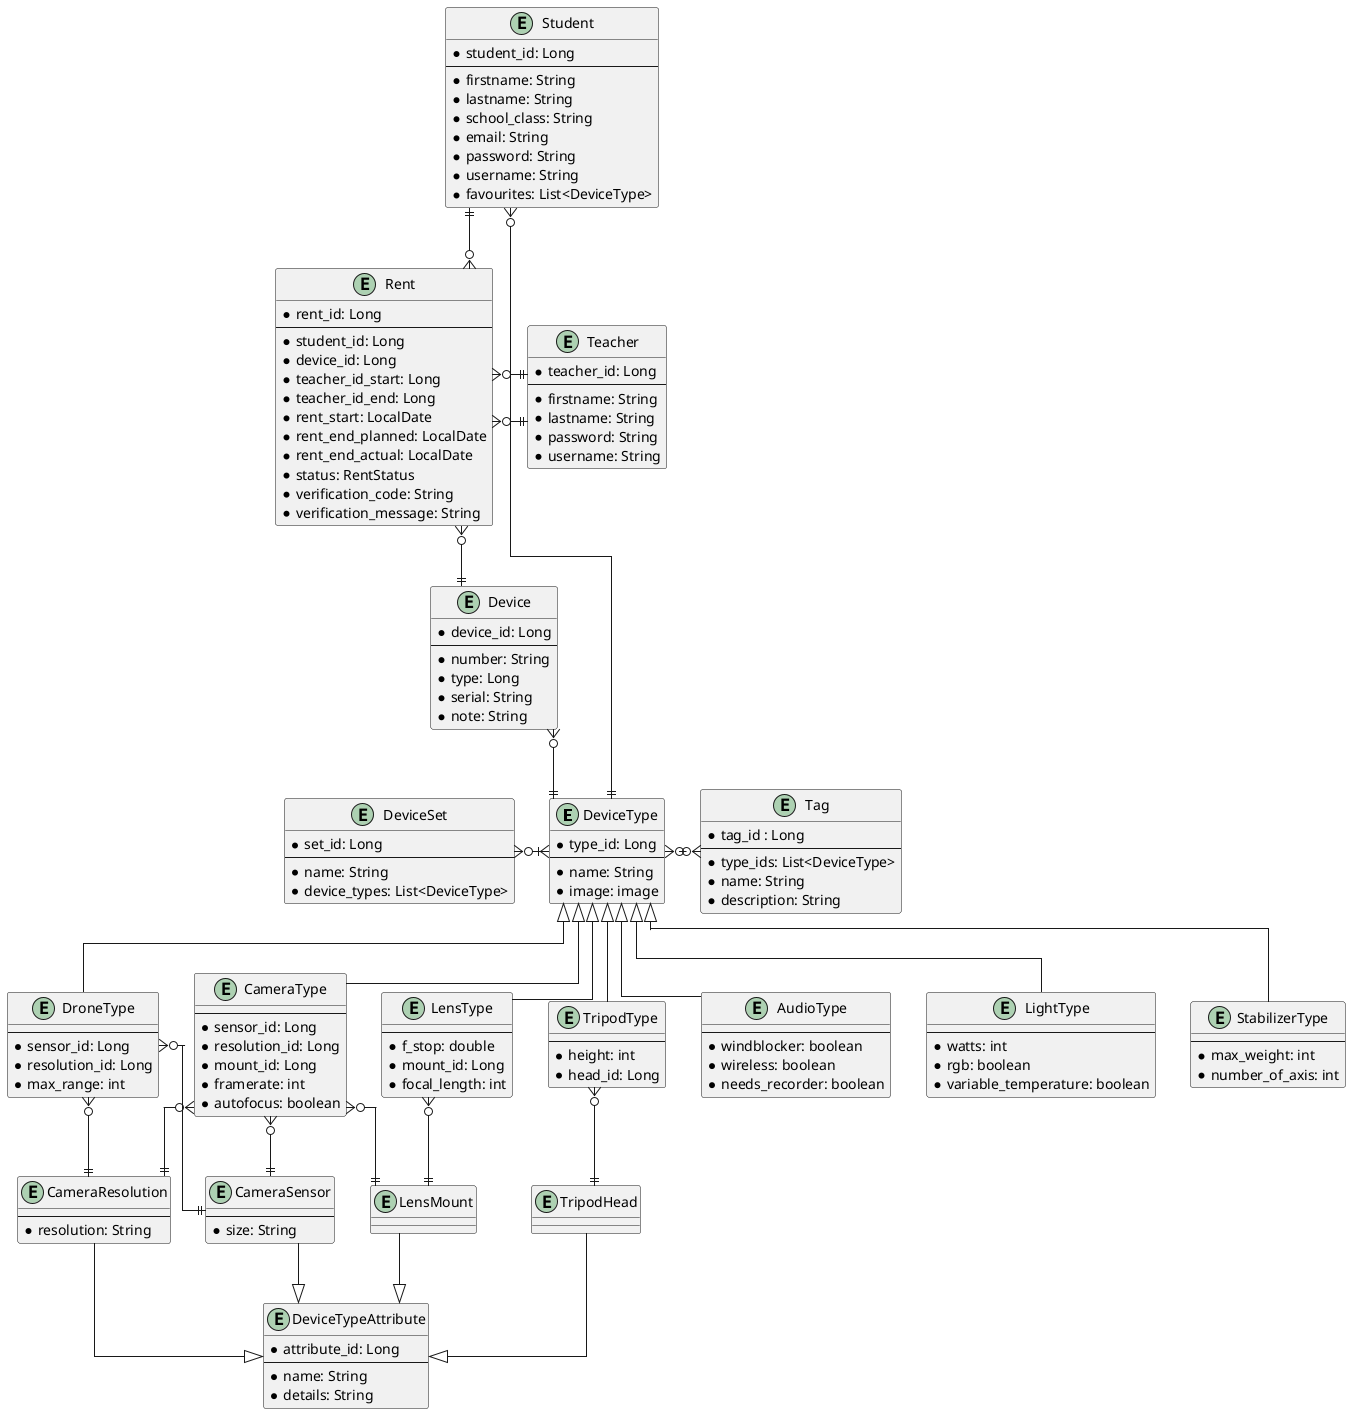 @startuml
  skinparam linetype ortho

	entity DeviceType {
		* type_id: Long
		--
		* name: String
		* image: image
	}

	entity CameraType {
		--
		* sensor_id: Long
		* resolution_id: Long
		* mount_id: Long
		* framerate: int
		* autofocus: boolean
	}

	entity DroneType {
		--
		* sensor_id: Long
		* resolution_id: Long
		* max_range: int
	}

	entity LensType {
		--
		* f_stop: double
		* mount_id: Long
		* focal_length: int
	}

	entity AudioType {
		--
		* windblocker: boolean
		* wireless: boolean
		* needs_recorder: boolean
	}

	entity LightType {
		--
		* watts: int
		* rgb: boolean
		* variable_temperature: boolean
	}

	entity TripodType {
		--
		* height: int
		* head_id: Long
	}

	entity StabilizerType {
		--
		* max_weight: int
		* number_of_axis: int
	}

	DeviceType <|-down- CameraType
	DeviceType <|-down- AudioType
	DeviceType <|-down- LightType
	DeviceType <|-down- TripodType
	DeviceType <|-down- StabilizerType
	DeviceType <|-down- DroneType
	DeviceType <|-down- LensType

	entity DeviceTypeAttribute {
		* attribute_id: Long
		--
		* name: String
		* details: String
	}

	entity TripodHead {
	}

	entity LensMount {
	}

	entity CameraSensor {
		--
		* size: String
	}

	entity CameraResolution {
		--
		* resolution: String
	}

	DeviceTypeAttribute <|-up- TripodHead
	DeviceTypeAttribute <|-up- LensMount
	DeviceTypeAttribute <|-up- CameraSensor
	DeviceTypeAttribute <|-up- CameraResolution


	TripodType }o--|| TripodHead
	LensType }o--|| LensMount
	CameraType }o--|| LensMount
	CameraType }o--|| CameraSensor
	DroneType }o--|| CameraSensor
	DroneType }o--|| CameraResolution
	CameraType }o--|| CameraResolution

	entity Device {
		* device_id: Long
		--
		* number: String
		* type: Long
		* serial: String
		* note: String
	}

	entity Rent{
		* rent_id: Long
		--
		* student_id: Long
		* device_id: Long
		* teacher_id_start: Long
		* teacher_id_end: Long
		* rent_start: LocalDate
		* rent_end_planned: LocalDate
		* rent_end_actual: LocalDate
		* status: RentStatus
		* verification_code: String
		* verification_message: String
	}

	entity Tag {
		* tag_id : Long
		--
		* type_ids: List<DeviceType>
		* name: String
		* description: String
	}

	entity Student {
		* student_id: Long
		--
		* firstname: String
		* lastname: String
		* school_class: String
		* email: String
		* password: String
		* username: String
		* favourites: List<DeviceType>
	}

	entity Teacher {
		* teacher_id: Long
		--
		* firstname: String
		* lastname: String
		* password: String
		* username: String
	}

	entity DeviceSet {
		* set_id: Long
		--
		* name: String
		* device_types: List<DeviceType>
	}

	Device }o-down-|| DeviceType
	DeviceType }|-left-o{ DeviceSet
	DeviceType }o-right-o{ Tag

	Rent }o--|| Device
	Rent }o-up-|| Student
	Rent }o-right-|| Teacher
	Rent }o-right-|| Teacher

	Student }o--|| DeviceType
@enduml